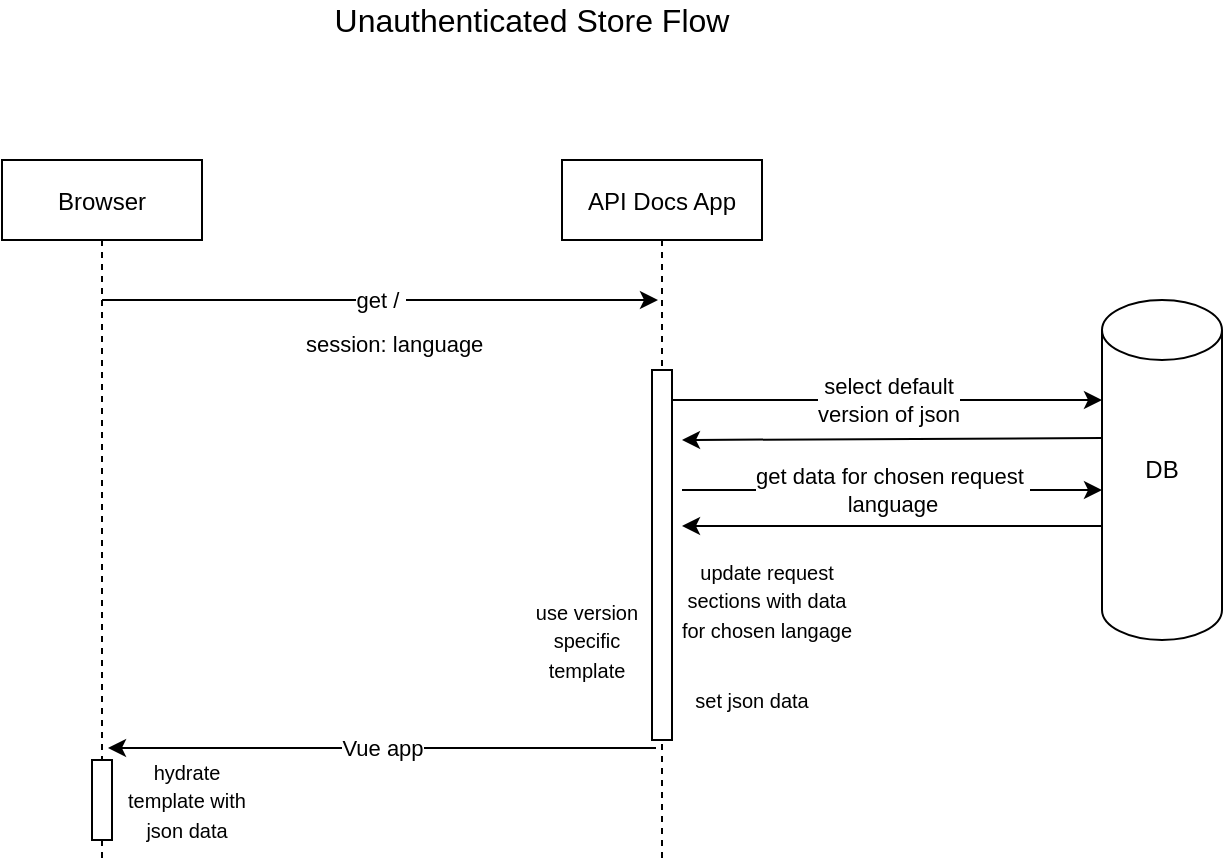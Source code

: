 <mxfile version="14.8.3" type="github">
  <diagram id="kgpKYQtTHZ0yAKxKKP6v" name="Page-1">
    <mxGraphModel dx="1662" dy="762" grid="1" gridSize="10" guides="1" tooltips="1" connect="1" arrows="1" fold="1" page="1" pageScale="1" pageWidth="850" pageHeight="1100" math="0" shadow="0">
      <root>
        <mxCell id="0" />
        <mxCell id="1" parent="0" />
        <mxCell id="3nuBFxr9cyL0pnOWT2aG-1" value="Browser" style="shape=umlLifeline;perimeter=lifelinePerimeter;container=1;collapsible=0;recursiveResize=0;rounded=0;shadow=0;strokeWidth=1;" parent="1" vertex="1">
          <mxGeometry x="120" y="120" width="100" height="350" as="geometry" />
        </mxCell>
        <mxCell id="3nuBFxr9cyL0pnOWT2aG-5" value="API Docs App" style="shape=umlLifeline;perimeter=lifelinePerimeter;container=1;collapsible=0;recursiveResize=0;rounded=0;shadow=0;strokeWidth=1;" parent="1" vertex="1">
          <mxGeometry x="400" y="120" width="100" height="350" as="geometry" />
        </mxCell>
        <mxCell id="0sVgJiSGboXCqLXjGb6a-1" value="&lt;font size=&quot;3&quot;&gt;Unauthenticated Store Flow&lt;/font&gt;" style="text;html=1;strokeColor=none;fillColor=none;align=center;verticalAlign=middle;whiteSpace=wrap;rounded=0;" parent="1" vertex="1">
          <mxGeometry x="260" y="40" width="250" height="20" as="geometry" />
        </mxCell>
        <mxCell id="0sVgJiSGboXCqLXjGb6a-2" value="" style="shape=cylinder3;whiteSpace=wrap;html=1;boundedLbl=1;backgroundOutline=1;size=15;" parent="1" vertex="1">
          <mxGeometry x="670" y="190" width="60" height="170" as="geometry" />
        </mxCell>
        <mxCell id="0sVgJiSGboXCqLXjGb6a-3" value="DB" style="text;html=1;strokeColor=none;fillColor=none;align=center;verticalAlign=middle;whiteSpace=wrap;rounded=0;" parent="1" vertex="1">
          <mxGeometry x="680" y="265" width="40" height="20" as="geometry" />
        </mxCell>
        <mxCell id="0sVgJiSGboXCqLXjGb6a-9" value="" style="rounded=0;whiteSpace=wrap;html=1;" parent="1" vertex="1">
          <mxGeometry x="445" y="225" width="10" height="185" as="geometry" />
        </mxCell>
        <mxCell id="0sVgJiSGboXCqLXjGb6a-10" value="" style="endArrow=classic;html=1;entryX=0;entryY=0;entryDx=0;entryDy=50;entryPerimeter=0;" parent="1" target="0sVgJiSGboXCqLXjGb6a-2" edge="1">
          <mxGeometry relative="1" as="geometry">
            <mxPoint x="455" y="240" as="sourcePoint" />
            <mxPoint x="555" y="240" as="targetPoint" />
          </mxGeometry>
        </mxCell>
        <mxCell id="0sVgJiSGboXCqLXjGb6a-11" value="select default &lt;br&gt;version of json" style="edgeLabel;resizable=0;html=1;align=center;verticalAlign=middle;" parent="0sVgJiSGboXCqLXjGb6a-10" connectable="0" vertex="1">
          <mxGeometry relative="1" as="geometry" />
        </mxCell>
        <mxCell id="0sVgJiSGboXCqLXjGb6a-12" value="" style="endArrow=classic;html=1;exitX=0;exitY=0.406;exitDx=0;exitDy=0;exitPerimeter=0;" parent="1" edge="1" source="0sVgJiSGboXCqLXjGb6a-2">
          <mxGeometry relative="1" as="geometry">
            <mxPoint x="670" y="269.5" as="sourcePoint" />
            <mxPoint x="460" y="260" as="targetPoint" />
          </mxGeometry>
        </mxCell>
        <mxCell id="0sVgJiSGboXCqLXjGb6a-18" value="&lt;span style=&quot;font-size: 10px&quot;&gt;use version specific&lt;br&gt;template&lt;br&gt;&lt;/span&gt;" style="text;html=1;strokeColor=none;fillColor=none;align=center;verticalAlign=middle;whiteSpace=wrap;rounded=0;" parent="1" vertex="1">
          <mxGeometry x="370" y="350" width="85" height="20" as="geometry" />
        </mxCell>
        <mxCell id="0sVgJiSGboXCqLXjGb6a-20" value="" style="endArrow=classic;html=1;exitX=0.47;exitY=0.84;exitDx=0;exitDy=0;exitPerimeter=0;entryX=0.53;entryY=0.84;entryDx=0;entryDy=0;entryPerimeter=0;" parent="1" source="3nuBFxr9cyL0pnOWT2aG-5" target="3nuBFxr9cyL0pnOWT2aG-1" edge="1">
          <mxGeometry relative="1" as="geometry">
            <mxPoint x="445" y="410" as="sourcePoint" />
            <mxPoint x="174.5" y="410" as="targetPoint" />
          </mxGeometry>
        </mxCell>
        <mxCell id="0sVgJiSGboXCqLXjGb6a-21" value="Vue app" style="edgeLabel;resizable=0;html=1;align=center;verticalAlign=middle;" parent="0sVgJiSGboXCqLXjGb6a-20" connectable="0" vertex="1">
          <mxGeometry relative="1" as="geometry" />
        </mxCell>
        <mxCell id="0sVgJiSGboXCqLXjGb6a-22" value="&lt;font style=&quot;font-size: 10px&quot;&gt;set json data&lt;/font&gt;" style="text;html=1;strokeColor=none;fillColor=none;align=center;verticalAlign=middle;whiteSpace=wrap;rounded=0;" parent="1" vertex="1">
          <mxGeometry x="455" y="380" width="80" height="20" as="geometry" />
        </mxCell>
        <mxCell id="0sVgJiSGboXCqLXjGb6a-23" value="" style="rounded=0;whiteSpace=wrap;html=1;" parent="1" vertex="1">
          <mxGeometry x="165" y="420" width="10" height="40" as="geometry" />
        </mxCell>
        <mxCell id="0sVgJiSGboXCqLXjGb6a-24" value="&lt;font style=&quot;font-size: 10px&quot;&gt;hydrate template with json data&lt;/font&gt;" style="text;html=1;strokeColor=none;fillColor=none;align=center;verticalAlign=middle;whiteSpace=wrap;rounded=0;" parent="1" vertex="1">
          <mxGeometry x="175" y="430" width="75" height="20" as="geometry" />
        </mxCell>
        <mxCell id="K0mJ_MmUI8WcDFBaKM6W-1" value="" style="endArrow=classic;html=1;exitX=0.5;exitY=0.2;exitDx=0;exitDy=0;exitPerimeter=0;entryX=0.48;entryY=0.2;entryDx=0;entryDy=0;entryPerimeter=0;" edge="1" parent="1" source="3nuBFxr9cyL0pnOWT2aG-1" target="3nuBFxr9cyL0pnOWT2aG-5">
          <mxGeometry relative="1" as="geometry">
            <mxPoint x="190" y="190" as="sourcePoint" />
            <mxPoint x="350" y="190" as="targetPoint" />
          </mxGeometry>
        </mxCell>
        <mxCell id="K0mJ_MmUI8WcDFBaKM6W-2" value="get /&amp;nbsp;" style="edgeLabel;resizable=0;html=1;align=center;verticalAlign=middle;" connectable="0" vertex="1" parent="K0mJ_MmUI8WcDFBaKM6W-1">
          <mxGeometry relative="1" as="geometry" />
        </mxCell>
        <mxCell id="K0mJ_MmUI8WcDFBaKM6W-3" value="session: language" style="edgeLabel;resizable=0;html=1;align=left;verticalAlign=bottom;" connectable="0" vertex="1" parent="K0mJ_MmUI8WcDFBaKM6W-1">
          <mxGeometry x="-1" relative="1" as="geometry">
            <mxPoint x="100" y="30" as="offset" />
          </mxGeometry>
        </mxCell>
        <mxCell id="K0mJ_MmUI8WcDFBaKM6W-6" value="" style="endArrow=classic;html=1;entryX=0;entryY=0.559;entryDx=0;entryDy=0;entryPerimeter=0;" edge="1" parent="1" target="0sVgJiSGboXCqLXjGb6a-2">
          <mxGeometry relative="1" as="geometry">
            <mxPoint x="460" y="285" as="sourcePoint" />
            <mxPoint x="560" y="285" as="targetPoint" />
          </mxGeometry>
        </mxCell>
        <mxCell id="K0mJ_MmUI8WcDFBaKM6W-7" value="get data for chosen request&amp;nbsp;&lt;br&gt;language" style="edgeLabel;resizable=0;html=1;align=center;verticalAlign=middle;" connectable="0" vertex="1" parent="K0mJ_MmUI8WcDFBaKM6W-6">
          <mxGeometry relative="1" as="geometry" />
        </mxCell>
        <mxCell id="K0mJ_MmUI8WcDFBaKM6W-9" value="" style="endArrow=classic;html=1;exitX=0;exitY=0;exitDx=0;exitDy=120;exitPerimeter=0;" edge="1" parent="1">
          <mxGeometry width="50" height="50" relative="1" as="geometry">
            <mxPoint x="670" y="303" as="sourcePoint" />
            <mxPoint x="460" y="303" as="targetPoint" />
          </mxGeometry>
        </mxCell>
        <mxCell id="K0mJ_MmUI8WcDFBaKM6W-10" value="&lt;span style=&quot;font-size: 10px&quot;&gt;update request sections with data for chosen langage&lt;br&gt;&lt;/span&gt;" style="text;html=1;strokeColor=none;fillColor=none;align=center;verticalAlign=middle;whiteSpace=wrap;rounded=0;" vertex="1" parent="1">
          <mxGeometry x="455" y="330" width="95" height="20" as="geometry" />
        </mxCell>
      </root>
    </mxGraphModel>
  </diagram>
</mxfile>
